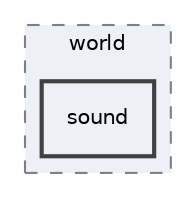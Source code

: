 digraph "sound"
{
 // INTERACTIVE_SVG=YES
 // LATEX_PDF_SIZE
  edge [fontname="Helvetica",fontsize="10",labelfontname="Helvetica",labelfontsize="10"];
  node [fontname="Helvetica",fontsize="10",shape=record];
  compound=true
  subgraph clusterdir_6826d79532171ff2338799cfd298b875 {
    graph [ bgcolor="#edf0f7", pencolor="grey50", style="filled,dashed,", label="world", fontname="Helvetica", fontsize="10", URL="dir_6826d79532171ff2338799cfd298b875.html"]
  dir_8c559a8bd664375b6611e00b162a8314 [shape=box, label="sound", style="filled,bold,", fillcolor="#edf0f7", color="grey25", URL="dir_8c559a8bd664375b6611e00b162a8314.html"];
  }
}
